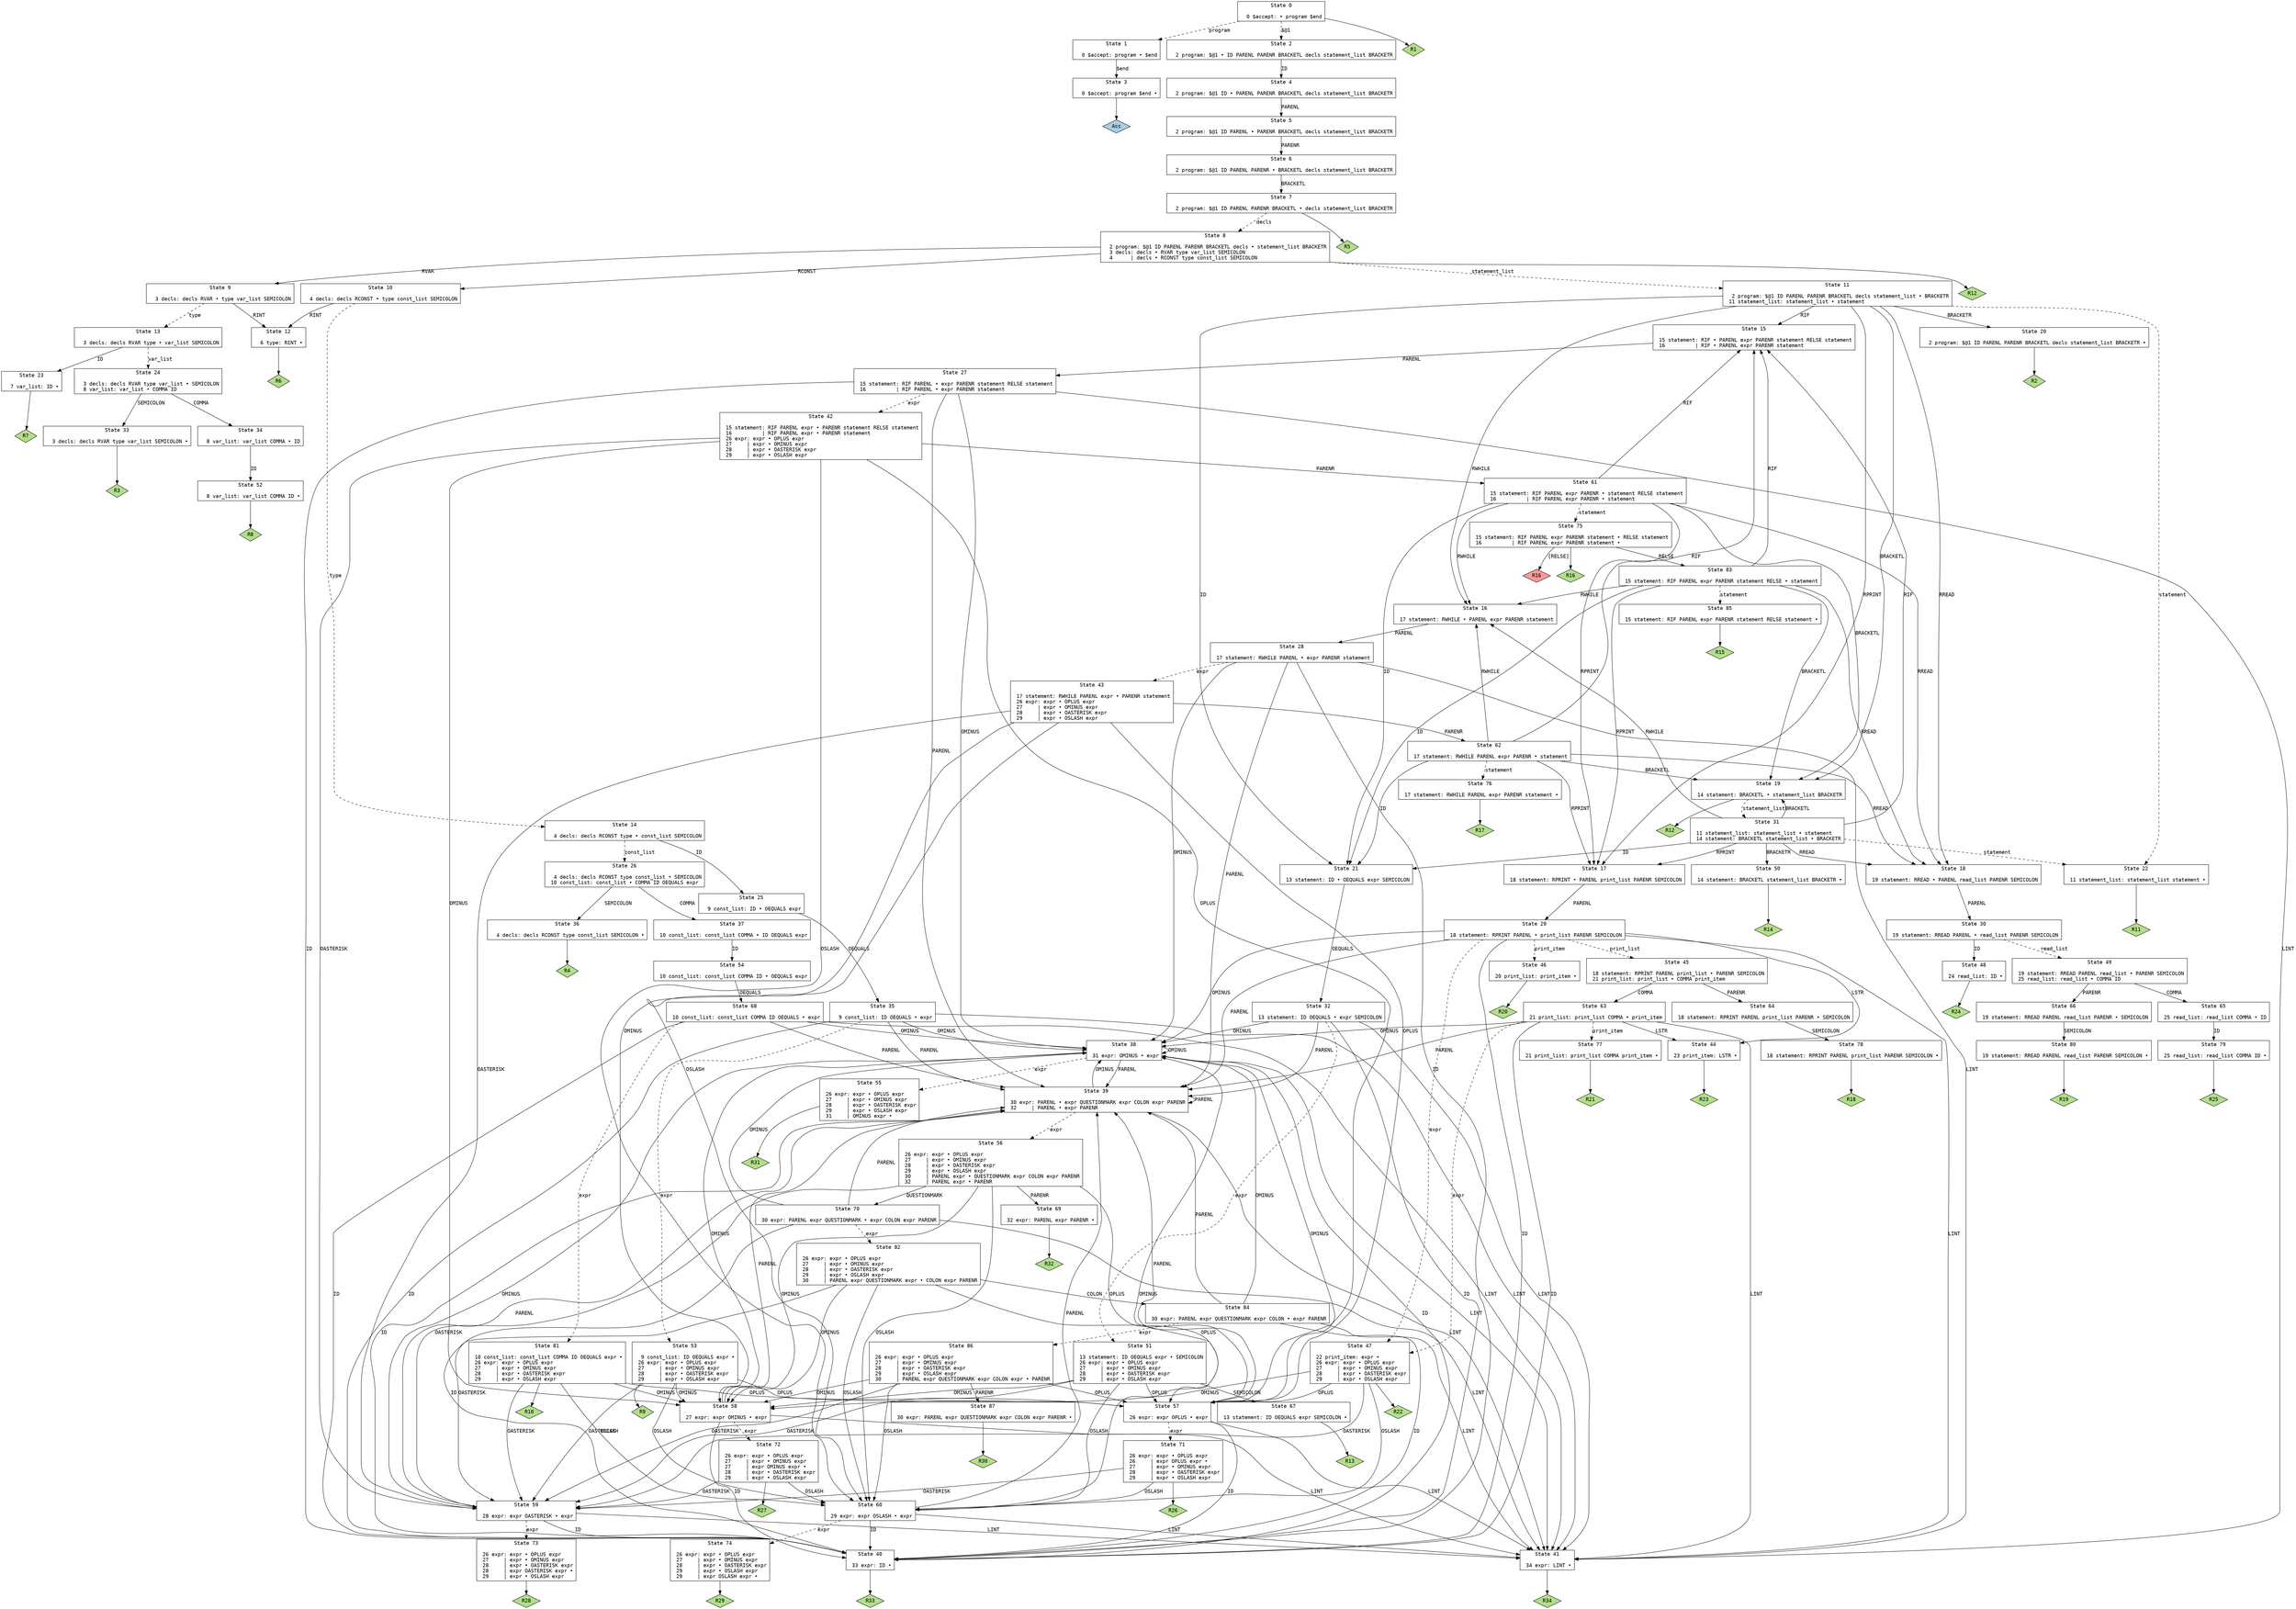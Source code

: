 // Generated by GNU Bison 3.8.2.
// Report bugs to <bug-bison@gnu.org>.
// Home page: <https://www.gnu.org/software/bison/>.

digraph "minic.y"
{
  node [fontname = courier, shape = box, colorscheme = paired6]
  edge [fontname = courier]

  0 [label="State 0\n\l  0 $accept: • program $end\l"]
  0 -> 1 [style=dashed label="program"]
  0 -> 2 [style=dashed label="$@1"]
  0 -> "0R1" [style=solid]
 "0R1" [label="R1", fillcolor=3, shape=diamond, style=filled]
  1 [label="State 1\n\l  0 $accept: program • $end\l"]
  1 -> 3 [style=solid label="$end"]
  2 [label="State 2\n\l  2 program: $@1 • ID PARENL PARENR BRACKETL decls statement_list BRACKETR\l"]
  2 -> 4 [style=solid label="ID"]
  3 [label="State 3\n\l  0 $accept: program $end •\l"]
  3 -> "3R0" [style=solid]
 "3R0" [label="Acc", fillcolor=1, shape=diamond, style=filled]
  4 [label="State 4\n\l  2 program: $@1 ID • PARENL PARENR BRACKETL decls statement_list BRACKETR\l"]
  4 -> 5 [style=solid label="PARENL"]
  5 [label="State 5\n\l  2 program: $@1 ID PARENL • PARENR BRACKETL decls statement_list BRACKETR\l"]
  5 -> 6 [style=solid label="PARENR"]
  6 [label="State 6\n\l  2 program: $@1 ID PARENL PARENR • BRACKETL decls statement_list BRACKETR\l"]
  6 -> 7 [style=solid label="BRACKETL"]
  7 [label="State 7\n\l  2 program: $@1 ID PARENL PARENR BRACKETL • decls statement_list BRACKETR\l"]
  7 -> 8 [style=dashed label="decls"]
  7 -> "7R5" [style=solid]
 "7R5" [label="R5", fillcolor=3, shape=diamond, style=filled]
  8 [label="State 8\n\l  2 program: $@1 ID PARENL PARENR BRACKETL decls • statement_list BRACKETR\l  3 decls: decls • RVAR type var_list SEMICOLON\l  4      | decls • RCONST type const_list SEMICOLON\l"]
  8 -> 9 [style=solid label="RVAR"]
  8 -> 10 [style=solid label="RCONST"]
  8 -> 11 [style=dashed label="statement_list"]
  8 -> "8R12" [style=solid]
 "8R12" [label="R12", fillcolor=3, shape=diamond, style=filled]
  9 [label="State 9\n\l  3 decls: decls RVAR • type var_list SEMICOLON\l"]
  9 -> 12 [style=solid label="RINT"]
  9 -> 13 [style=dashed label="type"]
  10 [label="State 10\n\l  4 decls: decls RCONST • type const_list SEMICOLON\l"]
  10 -> 12 [style=solid label="RINT"]
  10 -> 14 [style=dashed label="type"]
  11 [label="State 11\n\l  2 program: $@1 ID PARENL PARENR BRACKETL decls statement_list • BRACKETR\l 11 statement_list: statement_list • statement\l"]
  11 -> 15 [style=solid label="RIF"]
  11 -> 16 [style=solid label="RWHILE"]
  11 -> 17 [style=solid label="RPRINT"]
  11 -> 18 [style=solid label="RREAD"]
  11 -> 19 [style=solid label="BRACKETL"]
  11 -> 20 [style=solid label="BRACKETR"]
  11 -> 21 [style=solid label="ID"]
  11 -> 22 [style=dashed label="statement"]
  12 [label="State 12\n\l  6 type: RINT •\l"]
  12 -> "12R6" [style=solid]
 "12R6" [label="R6", fillcolor=3, shape=diamond, style=filled]
  13 [label="State 13\n\l  3 decls: decls RVAR type • var_list SEMICOLON\l"]
  13 -> 23 [style=solid label="ID"]
  13 -> 24 [style=dashed label="var_list"]
  14 [label="State 14\n\l  4 decls: decls RCONST type • const_list SEMICOLON\l"]
  14 -> 25 [style=solid label="ID"]
  14 -> 26 [style=dashed label="const_list"]
  15 [label="State 15\n\l 15 statement: RIF • PARENL expr PARENR statement RELSE statement\l 16          | RIF • PARENL expr PARENR statement\l"]
  15 -> 27 [style=solid label="PARENL"]
  16 [label="State 16\n\l 17 statement: RWHILE • PARENL expr PARENR statement\l"]
  16 -> 28 [style=solid label="PARENL"]
  17 [label="State 17\n\l 18 statement: RPRINT • PARENL print_list PARENR SEMICOLON\l"]
  17 -> 29 [style=solid label="PARENL"]
  18 [label="State 18\n\l 19 statement: RREAD • PARENL read_list PARENR SEMICOLON\l"]
  18 -> 30 [style=solid label="PARENL"]
  19 [label="State 19\n\l 14 statement: BRACKETL • statement_list BRACKETR\l"]
  19 -> 31 [style=dashed label="statement_list"]
  19 -> "19R12" [style=solid]
 "19R12" [label="R12", fillcolor=3, shape=diamond, style=filled]
  20 [label="State 20\n\l  2 program: $@1 ID PARENL PARENR BRACKETL decls statement_list BRACKETR •\l"]
  20 -> "20R2" [style=solid]
 "20R2" [label="R2", fillcolor=3, shape=diamond, style=filled]
  21 [label="State 21\n\l 13 statement: ID • OEQUALS expr SEMICOLON\l"]
  21 -> 32 [style=solid label="OEQUALS"]
  22 [label="State 22\n\l 11 statement_list: statement_list statement •\l"]
  22 -> "22R11" [style=solid]
 "22R11" [label="R11", fillcolor=3, shape=diamond, style=filled]
  23 [label="State 23\n\l  7 var_list: ID •\l"]
  23 -> "23R7" [style=solid]
 "23R7" [label="R7", fillcolor=3, shape=diamond, style=filled]
  24 [label="State 24\n\l  3 decls: decls RVAR type var_list • SEMICOLON\l  8 var_list: var_list • COMMA ID\l"]
  24 -> 33 [style=solid label="SEMICOLON"]
  24 -> 34 [style=solid label="COMMA"]
  25 [label="State 25\n\l  9 const_list: ID • OEQUALS expr\l"]
  25 -> 35 [style=solid label="OEQUALS"]
  26 [label="State 26\n\l  4 decls: decls RCONST type const_list • SEMICOLON\l 10 const_list: const_list • COMMA ID OEQUALS expr\l"]
  26 -> 36 [style=solid label="SEMICOLON"]
  26 -> 37 [style=solid label="COMMA"]
  27 [label="State 27\n\l 15 statement: RIF PARENL • expr PARENR statement RELSE statement\l 16          | RIF PARENL • expr PARENR statement\l"]
  27 -> 38 [style=solid label="OMINUS"]
  27 -> 39 [style=solid label="PARENL"]
  27 -> 40 [style=solid label="ID"]
  27 -> 41 [style=solid label="LINT"]
  27 -> 42 [style=dashed label="expr"]
  28 [label="State 28\n\l 17 statement: RWHILE PARENL • expr PARENR statement\l"]
  28 -> 38 [style=solid label="OMINUS"]
  28 -> 39 [style=solid label="PARENL"]
  28 -> 40 [style=solid label="ID"]
  28 -> 41 [style=solid label="LINT"]
  28 -> 43 [style=dashed label="expr"]
  29 [label="State 29\n\l 18 statement: RPRINT PARENL • print_list PARENR SEMICOLON\l"]
  29 -> 38 [style=solid label="OMINUS"]
  29 -> 39 [style=solid label="PARENL"]
  29 -> 40 [style=solid label="ID"]
  29 -> 44 [style=solid label="LSTR"]
  29 -> 41 [style=solid label="LINT"]
  29 -> 45 [style=dashed label="print_list"]
  29 -> 46 [style=dashed label="print_item"]
  29 -> 47 [style=dashed label="expr"]
  30 [label="State 30\n\l 19 statement: RREAD PARENL • read_list PARENR SEMICOLON\l"]
  30 -> 48 [style=solid label="ID"]
  30 -> 49 [style=dashed label="read_list"]
  31 [label="State 31\n\l 11 statement_list: statement_list • statement\l 14 statement: BRACKETL statement_list • BRACKETR\l"]
  31 -> 15 [style=solid label="RIF"]
  31 -> 16 [style=solid label="RWHILE"]
  31 -> 17 [style=solid label="RPRINT"]
  31 -> 18 [style=solid label="RREAD"]
  31 -> 19 [style=solid label="BRACKETL"]
  31 -> 50 [style=solid label="BRACKETR"]
  31 -> 21 [style=solid label="ID"]
  31 -> 22 [style=dashed label="statement"]
  32 [label="State 32\n\l 13 statement: ID OEQUALS • expr SEMICOLON\l"]
  32 -> 38 [style=solid label="OMINUS"]
  32 -> 39 [style=solid label="PARENL"]
  32 -> 40 [style=solid label="ID"]
  32 -> 41 [style=solid label="LINT"]
  32 -> 51 [style=dashed label="expr"]
  33 [label="State 33\n\l  3 decls: decls RVAR type var_list SEMICOLON •\l"]
  33 -> "33R3" [style=solid]
 "33R3" [label="R3", fillcolor=3, shape=diamond, style=filled]
  34 [label="State 34\n\l  8 var_list: var_list COMMA • ID\l"]
  34 -> 52 [style=solid label="ID"]
  35 [label="State 35\n\l  9 const_list: ID OEQUALS • expr\l"]
  35 -> 38 [style=solid label="OMINUS"]
  35 -> 39 [style=solid label="PARENL"]
  35 -> 40 [style=solid label="ID"]
  35 -> 41 [style=solid label="LINT"]
  35 -> 53 [style=dashed label="expr"]
  36 [label="State 36\n\l  4 decls: decls RCONST type const_list SEMICOLON •\l"]
  36 -> "36R4" [style=solid]
 "36R4" [label="R4", fillcolor=3, shape=diamond, style=filled]
  37 [label="State 37\n\l 10 const_list: const_list COMMA • ID OEQUALS expr\l"]
  37 -> 54 [style=solid label="ID"]
  38 [label="State 38\n\l 31 expr: OMINUS • expr\l"]
  38 -> 38 [style=solid label="OMINUS"]
  38 -> 39 [style=solid label="PARENL"]
  38 -> 40 [style=solid label="ID"]
  38 -> 41 [style=solid label="LINT"]
  38 -> 55 [style=dashed label="expr"]
  39 [label="State 39\n\l 30 expr: PARENL • expr QUESTIONMARK expr COLON expr PARENR\l 32     | PARENL • expr PARENR\l"]
  39 -> 38 [style=solid label="OMINUS"]
  39 -> 39 [style=solid label="PARENL"]
  39 -> 40 [style=solid label="ID"]
  39 -> 41 [style=solid label="LINT"]
  39 -> 56 [style=dashed label="expr"]
  40 [label="State 40\n\l 33 expr: ID •\l"]
  40 -> "40R33" [style=solid]
 "40R33" [label="R33", fillcolor=3, shape=diamond, style=filled]
  41 [label="State 41\n\l 34 expr: LINT •\l"]
  41 -> "41R34" [style=solid]
 "41R34" [label="R34", fillcolor=3, shape=diamond, style=filled]
  42 [label="State 42\n\l 15 statement: RIF PARENL expr • PARENR statement RELSE statement\l 16          | RIF PARENL expr • PARENR statement\l 26 expr: expr • OPLUS expr\l 27     | expr • OMINUS expr\l 28     | expr • OASTERISK expr\l 29     | expr • OSLASH expr\l"]
  42 -> 57 [style=solid label="OPLUS"]
  42 -> 58 [style=solid label="OMINUS"]
  42 -> 59 [style=solid label="OASTERISK"]
  42 -> 60 [style=solid label="OSLASH"]
  42 -> 61 [style=solid label="PARENR"]
  43 [label="State 43\n\l 17 statement: RWHILE PARENL expr • PARENR statement\l 26 expr: expr • OPLUS expr\l 27     | expr • OMINUS expr\l 28     | expr • OASTERISK expr\l 29     | expr • OSLASH expr\l"]
  43 -> 57 [style=solid label="OPLUS"]
  43 -> 58 [style=solid label="OMINUS"]
  43 -> 59 [style=solid label="OASTERISK"]
  43 -> 60 [style=solid label="OSLASH"]
  43 -> 62 [style=solid label="PARENR"]
  44 [label="State 44\n\l 23 print_item: LSTR •\l"]
  44 -> "44R23" [style=solid]
 "44R23" [label="R23", fillcolor=3, shape=diamond, style=filled]
  45 [label="State 45\n\l 18 statement: RPRINT PARENL print_list • PARENR SEMICOLON\l 21 print_list: print_list • COMMA print_item\l"]
  45 -> 63 [style=solid label="COMMA"]
  45 -> 64 [style=solid label="PARENR"]
  46 [label="State 46\n\l 20 print_list: print_item •\l"]
  46 -> "46R20" [style=solid]
 "46R20" [label="R20", fillcolor=3, shape=diamond, style=filled]
  47 [label="State 47\n\l 22 print_item: expr •\l 26 expr: expr • OPLUS expr\l 27     | expr • OMINUS expr\l 28     | expr • OASTERISK expr\l 29     | expr • OSLASH expr\l"]
  47 -> 57 [style=solid label="OPLUS"]
  47 -> 58 [style=solid label="OMINUS"]
  47 -> 59 [style=solid label="OASTERISK"]
  47 -> 60 [style=solid label="OSLASH"]
  47 -> "47R22" [style=solid]
 "47R22" [label="R22", fillcolor=3, shape=diamond, style=filled]
  48 [label="State 48\n\l 24 read_list: ID •\l"]
  48 -> "48R24" [style=solid]
 "48R24" [label="R24", fillcolor=3, shape=diamond, style=filled]
  49 [label="State 49\n\l 19 statement: RREAD PARENL read_list • PARENR SEMICOLON\l 25 read_list: read_list • COMMA ID\l"]
  49 -> 65 [style=solid label="COMMA"]
  49 -> 66 [style=solid label="PARENR"]
  50 [label="State 50\n\l 14 statement: BRACKETL statement_list BRACKETR •\l"]
  50 -> "50R14" [style=solid]
 "50R14" [label="R14", fillcolor=3, shape=diamond, style=filled]
  51 [label="State 51\n\l 13 statement: ID OEQUALS expr • SEMICOLON\l 26 expr: expr • OPLUS expr\l 27     | expr • OMINUS expr\l 28     | expr • OASTERISK expr\l 29     | expr • OSLASH expr\l"]
  51 -> 67 [style=solid label="SEMICOLON"]
  51 -> 57 [style=solid label="OPLUS"]
  51 -> 58 [style=solid label="OMINUS"]
  51 -> 59 [style=solid label="OASTERISK"]
  51 -> 60 [style=solid label="OSLASH"]
  52 [label="State 52\n\l  8 var_list: var_list COMMA ID •\l"]
  52 -> "52R8" [style=solid]
 "52R8" [label="R8", fillcolor=3, shape=diamond, style=filled]
  53 [label="State 53\n\l  9 const_list: ID OEQUALS expr •\l 26 expr: expr • OPLUS expr\l 27     | expr • OMINUS expr\l 28     | expr • OASTERISK expr\l 29     | expr • OSLASH expr\l"]
  53 -> 57 [style=solid label="OPLUS"]
  53 -> 58 [style=solid label="OMINUS"]
  53 -> 59 [style=solid label="OASTERISK"]
  53 -> 60 [style=solid label="OSLASH"]
  53 -> "53R9" [style=solid]
 "53R9" [label="R9", fillcolor=3, shape=diamond, style=filled]
  54 [label="State 54\n\l 10 const_list: const_list COMMA ID • OEQUALS expr\l"]
  54 -> 68 [style=solid label="OEQUALS"]
  55 [label="State 55\n\l 26 expr: expr • OPLUS expr\l 27     | expr • OMINUS expr\l 28     | expr • OASTERISK expr\l 29     | expr • OSLASH expr\l 31     | OMINUS expr •\l"]
  55 -> "55R31" [style=solid]
 "55R31" [label="R31", fillcolor=3, shape=diamond, style=filled]
  56 [label="State 56\n\l 26 expr: expr • OPLUS expr\l 27     | expr • OMINUS expr\l 28     | expr • OASTERISK expr\l 29     | expr • OSLASH expr\l 30     | PARENL expr • QUESTIONMARK expr COLON expr PARENR\l 32     | PARENL expr • PARENR\l"]
  56 -> 57 [style=solid label="OPLUS"]
  56 -> 58 [style=solid label="OMINUS"]
  56 -> 59 [style=solid label="OASTERISK"]
  56 -> 60 [style=solid label="OSLASH"]
  56 -> 69 [style=solid label="PARENR"]
  56 -> 70 [style=solid label="QUESTIONMARK"]
  57 [label="State 57\n\l 26 expr: expr OPLUS • expr\l"]
  57 -> 38 [style=solid label="OMINUS"]
  57 -> 39 [style=solid label="PARENL"]
  57 -> 40 [style=solid label="ID"]
  57 -> 41 [style=solid label="LINT"]
  57 -> 71 [style=dashed label="expr"]
  58 [label="State 58\n\l 27 expr: expr OMINUS • expr\l"]
  58 -> 38 [style=solid label="OMINUS"]
  58 -> 39 [style=solid label="PARENL"]
  58 -> 40 [style=solid label="ID"]
  58 -> 41 [style=solid label="LINT"]
  58 -> 72 [style=dashed label="expr"]
  59 [label="State 59\n\l 28 expr: expr OASTERISK • expr\l"]
  59 -> 38 [style=solid label="OMINUS"]
  59 -> 39 [style=solid label="PARENL"]
  59 -> 40 [style=solid label="ID"]
  59 -> 41 [style=solid label="LINT"]
  59 -> 73 [style=dashed label="expr"]
  60 [label="State 60\n\l 29 expr: expr OSLASH • expr\l"]
  60 -> 38 [style=solid label="OMINUS"]
  60 -> 39 [style=solid label="PARENL"]
  60 -> 40 [style=solid label="ID"]
  60 -> 41 [style=solid label="LINT"]
  60 -> 74 [style=dashed label="expr"]
  61 [label="State 61\n\l 15 statement: RIF PARENL expr PARENR • statement RELSE statement\l 16          | RIF PARENL expr PARENR • statement\l"]
  61 -> 15 [style=solid label="RIF"]
  61 -> 16 [style=solid label="RWHILE"]
  61 -> 17 [style=solid label="RPRINT"]
  61 -> 18 [style=solid label="RREAD"]
  61 -> 19 [style=solid label="BRACKETL"]
  61 -> 21 [style=solid label="ID"]
  61 -> 75 [style=dashed label="statement"]
  62 [label="State 62\n\l 17 statement: RWHILE PARENL expr PARENR • statement\l"]
  62 -> 15 [style=solid label="RIF"]
  62 -> 16 [style=solid label="RWHILE"]
  62 -> 17 [style=solid label="RPRINT"]
  62 -> 18 [style=solid label="RREAD"]
  62 -> 19 [style=solid label="BRACKETL"]
  62 -> 21 [style=solid label="ID"]
  62 -> 76 [style=dashed label="statement"]
  63 [label="State 63\n\l 21 print_list: print_list COMMA • print_item\l"]
  63 -> 38 [style=solid label="OMINUS"]
  63 -> 39 [style=solid label="PARENL"]
  63 -> 40 [style=solid label="ID"]
  63 -> 44 [style=solid label="LSTR"]
  63 -> 41 [style=solid label="LINT"]
  63 -> 77 [style=dashed label="print_item"]
  63 -> 47 [style=dashed label="expr"]
  64 [label="State 64\n\l 18 statement: RPRINT PARENL print_list PARENR • SEMICOLON\l"]
  64 -> 78 [style=solid label="SEMICOLON"]
  65 [label="State 65\n\l 25 read_list: read_list COMMA • ID\l"]
  65 -> 79 [style=solid label="ID"]
  66 [label="State 66\n\l 19 statement: RREAD PARENL read_list PARENR • SEMICOLON\l"]
  66 -> 80 [style=solid label="SEMICOLON"]
  67 [label="State 67\n\l 13 statement: ID OEQUALS expr SEMICOLON •\l"]
  67 -> "67R13" [style=solid]
 "67R13" [label="R13", fillcolor=3, shape=diamond, style=filled]
  68 [label="State 68\n\l 10 const_list: const_list COMMA ID OEQUALS • expr\l"]
  68 -> 38 [style=solid label="OMINUS"]
  68 -> 39 [style=solid label="PARENL"]
  68 -> 40 [style=solid label="ID"]
  68 -> 41 [style=solid label="LINT"]
  68 -> 81 [style=dashed label="expr"]
  69 [label="State 69\n\l 32 expr: PARENL expr PARENR •\l"]
  69 -> "69R32" [style=solid]
 "69R32" [label="R32", fillcolor=3, shape=diamond, style=filled]
  70 [label="State 70\n\l 30 expr: PARENL expr QUESTIONMARK • expr COLON expr PARENR\l"]
  70 -> 38 [style=solid label="OMINUS"]
  70 -> 39 [style=solid label="PARENL"]
  70 -> 40 [style=solid label="ID"]
  70 -> 41 [style=solid label="LINT"]
  70 -> 82 [style=dashed label="expr"]
  71 [label="State 71\n\l 26 expr: expr • OPLUS expr\l 26     | expr OPLUS expr •\l 27     | expr • OMINUS expr\l 28     | expr • OASTERISK expr\l 29     | expr • OSLASH expr\l"]
  71 -> 59 [style=solid label="OASTERISK"]
  71 -> 60 [style=solid label="OSLASH"]
  71 -> "71R26" [style=solid]
 "71R26" [label="R26", fillcolor=3, shape=diamond, style=filled]
  72 [label="State 72\n\l 26 expr: expr • OPLUS expr\l 27     | expr • OMINUS expr\l 27     | expr OMINUS expr •\l 28     | expr • OASTERISK expr\l 29     | expr • OSLASH expr\l"]
  72 -> 59 [style=solid label="OASTERISK"]
  72 -> 60 [style=solid label="OSLASH"]
  72 -> "72R27" [style=solid]
 "72R27" [label="R27", fillcolor=3, shape=diamond, style=filled]
  73 [label="State 73\n\l 26 expr: expr • OPLUS expr\l 27     | expr • OMINUS expr\l 28     | expr • OASTERISK expr\l 28     | expr OASTERISK expr •\l 29     | expr • OSLASH expr\l"]
  73 -> "73R28" [style=solid]
 "73R28" [label="R28", fillcolor=3, shape=diamond, style=filled]
  74 [label="State 74\n\l 26 expr: expr • OPLUS expr\l 27     | expr • OMINUS expr\l 28     | expr • OASTERISK expr\l 29     | expr • OSLASH expr\l 29     | expr OSLASH expr •\l"]
  74 -> "74R29" [style=solid]
 "74R29" [label="R29", fillcolor=3, shape=diamond, style=filled]
  75 [label="State 75\n\l 15 statement: RIF PARENL expr PARENR statement • RELSE statement\l 16          | RIF PARENL expr PARENR statement •\l"]
  75 -> 83 [style=solid label="RELSE"]
  75 -> "75R16d" [label="[RELSE]", style=solid]
 "75R16d" [label="R16", fillcolor=5, shape=diamond, style=filled]
  75 -> "75R16" [style=solid]
 "75R16" [label="R16", fillcolor=3, shape=diamond, style=filled]
  76 [label="State 76\n\l 17 statement: RWHILE PARENL expr PARENR statement •\l"]
  76 -> "76R17" [style=solid]
 "76R17" [label="R17", fillcolor=3, shape=diamond, style=filled]
  77 [label="State 77\n\l 21 print_list: print_list COMMA print_item •\l"]
  77 -> "77R21" [style=solid]
 "77R21" [label="R21", fillcolor=3, shape=diamond, style=filled]
  78 [label="State 78\n\l 18 statement: RPRINT PARENL print_list PARENR SEMICOLON •\l"]
  78 -> "78R18" [style=solid]
 "78R18" [label="R18", fillcolor=3, shape=diamond, style=filled]
  79 [label="State 79\n\l 25 read_list: read_list COMMA ID •\l"]
  79 -> "79R25" [style=solid]
 "79R25" [label="R25", fillcolor=3, shape=diamond, style=filled]
  80 [label="State 80\n\l 19 statement: RREAD PARENL read_list PARENR SEMICOLON •\l"]
  80 -> "80R19" [style=solid]
 "80R19" [label="R19", fillcolor=3, shape=diamond, style=filled]
  81 [label="State 81\n\l 10 const_list: const_list COMMA ID OEQUALS expr •\l 26 expr: expr • OPLUS expr\l 27     | expr • OMINUS expr\l 28     | expr • OASTERISK expr\l 29     | expr • OSLASH expr\l"]
  81 -> 57 [style=solid label="OPLUS"]
  81 -> 58 [style=solid label="OMINUS"]
  81 -> 59 [style=solid label="OASTERISK"]
  81 -> 60 [style=solid label="OSLASH"]
  81 -> "81R10" [style=solid]
 "81R10" [label="R10", fillcolor=3, shape=diamond, style=filled]
  82 [label="State 82\n\l 26 expr: expr • OPLUS expr\l 27     | expr • OMINUS expr\l 28     | expr • OASTERISK expr\l 29     | expr • OSLASH expr\l 30     | PARENL expr QUESTIONMARK expr • COLON expr PARENR\l"]
  82 -> 57 [style=solid label="OPLUS"]
  82 -> 58 [style=solid label="OMINUS"]
  82 -> 59 [style=solid label="OASTERISK"]
  82 -> 60 [style=solid label="OSLASH"]
  82 -> 84 [style=solid label="COLON"]
  83 [label="State 83\n\l 15 statement: RIF PARENL expr PARENR statement RELSE • statement\l"]
  83 -> 15 [style=solid label="RIF"]
  83 -> 16 [style=solid label="RWHILE"]
  83 -> 17 [style=solid label="RPRINT"]
  83 -> 18 [style=solid label="RREAD"]
  83 -> 19 [style=solid label="BRACKETL"]
  83 -> 21 [style=solid label="ID"]
  83 -> 85 [style=dashed label="statement"]
  84 [label="State 84\n\l 30 expr: PARENL expr QUESTIONMARK expr COLON • expr PARENR\l"]
  84 -> 38 [style=solid label="OMINUS"]
  84 -> 39 [style=solid label="PARENL"]
  84 -> 40 [style=solid label="ID"]
  84 -> 41 [style=solid label="LINT"]
  84 -> 86 [style=dashed label="expr"]
  85 [label="State 85\n\l 15 statement: RIF PARENL expr PARENR statement RELSE statement •\l"]
  85 -> "85R15" [style=solid]
 "85R15" [label="R15", fillcolor=3, shape=diamond, style=filled]
  86 [label="State 86\n\l 26 expr: expr • OPLUS expr\l 27     | expr • OMINUS expr\l 28     | expr • OASTERISK expr\l 29     | expr • OSLASH expr\l 30     | PARENL expr QUESTIONMARK expr COLON expr • PARENR\l"]
  86 -> 57 [style=solid label="OPLUS"]
  86 -> 58 [style=solid label="OMINUS"]
  86 -> 59 [style=solid label="OASTERISK"]
  86 -> 60 [style=solid label="OSLASH"]
  86 -> 87 [style=solid label="PARENR"]
  87 [label="State 87\n\l 30 expr: PARENL expr QUESTIONMARK expr COLON expr PARENR •\l"]
  87 -> "87R30" [style=solid]
 "87R30" [label="R30", fillcolor=3, shape=diamond, style=filled]
}
